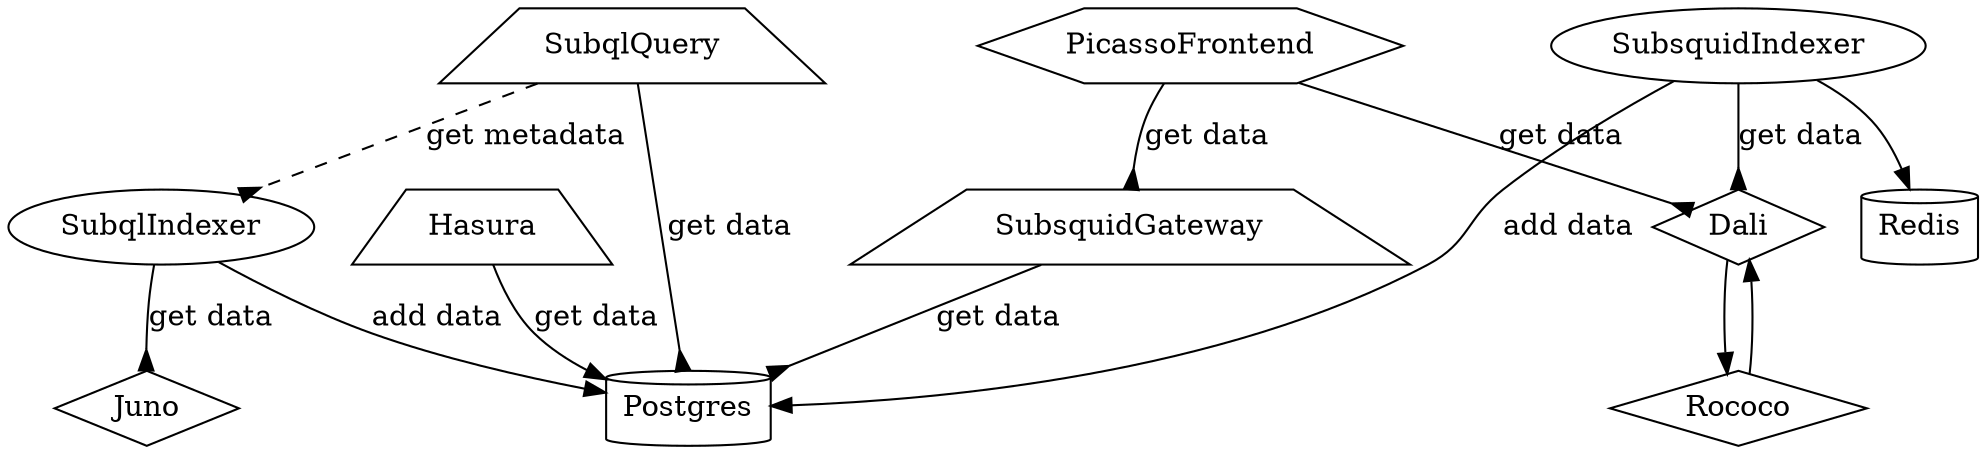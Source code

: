 digraph arion_xcvm {
    Dali [shape = diamond]
    Rococo [shape = diamond]
    Juno [shape = diamond]
    Hasura [shape = trapezium]    
    SubqlQuery [shape = trapezium]
    SubsquidGateway [shape = trapezium]
    Postgres [shape = cylinder]
    Redis [shape = cylinder]
    PicassoFrontend [shape=hexagon]
    
    PicassoFrontend -> Dali [label = "get data" arrowhead = inv]
    PicassoFrontend -> SubsquidGateway [label = "get data" arrowhead = inv]
    Hasura -> Postgres [label = "get data"]
    SubqlIndexer -> Juno [label = "get data" arrowhead = inv]
    SubsquidIndexer -> Redis
    SubsquidIndexer -> Postgres [label = "add data"]
    SubsquidIndexer -> Dali [label = "get data" arrowhead = inv]
    SubqlIndexer -> Postgres [label = "add data"]
    SubqlQuery -> Postgres [label = "get data" arrowhead = inv]
    SubqlQuery -> SubqlIndexer [style = dashed label = "get metadata" arrowhead = inv]
    SubsquidGateway -> Postgres [label = "get data" arrowhead = inv]
    Dali -> Rococo
    Rococo -> Dali 
}
